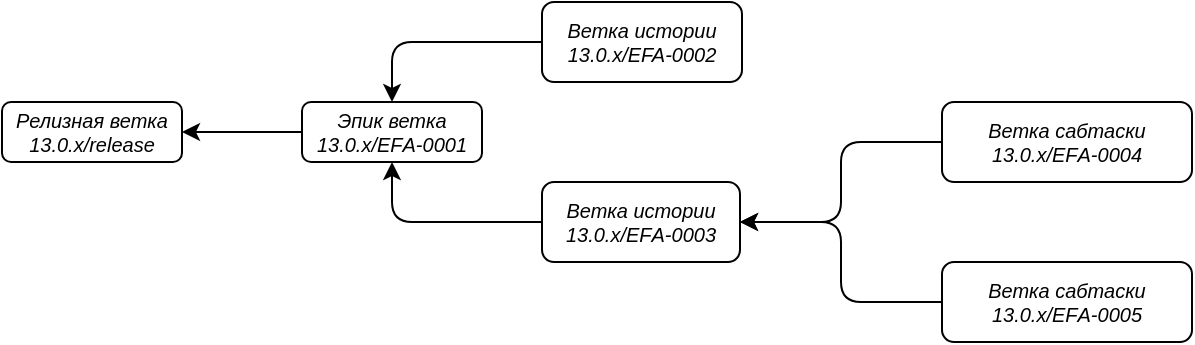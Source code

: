 <mxfile version="21.6.9" type="github">
  <diagram name="Страница — 1" id="NpfIep2WKDjv2zVOJQAw">
    <mxGraphModel dx="784" dy="427" grid="1" gridSize="10" guides="1" tooltips="1" connect="1" arrows="1" fold="1" page="1" pageScale="1" pageWidth="827" pageHeight="1169" math="0" shadow="0">
      <root>
        <mxCell id="0" />
        <mxCell id="1" parent="0" />
        <mxCell id="vS4V1v8YhmdqFipPxjqS-1" value="Релизная ветка 13.0.x/release" style="rounded=1;whiteSpace=wrap;html=1;fontStyle=2;fontSize=10;" parent="1" vertex="1">
          <mxGeometry x="20" y="80" width="90" height="30" as="geometry" />
        </mxCell>
        <mxCell id="vS4V1v8YhmdqFipPxjqS-2" value="Эпик ветка 13.0.x/EFА-0001" style="rounded=1;whiteSpace=wrap;html=1;fontStyle=2;fontSize=10;" parent="1" vertex="1">
          <mxGeometry x="170" y="80" width="90" height="30" as="geometry" />
        </mxCell>
        <mxCell id="vS4V1v8YhmdqFipPxjqS-3" style="edgeStyle=orthogonalEdgeStyle;rounded=1;orthogonalLoop=1;jettySize=auto;html=1;exitX=0;exitY=0.5;exitDx=0;exitDy=0;entryX=0.5;entryY=1;entryDx=0;entryDy=0;fontSize=10;" parent="1" source="vS4V1v8YhmdqFipPxjqS-4" target="vS4V1v8YhmdqFipPxjqS-2" edge="1">
          <mxGeometry relative="1" as="geometry" />
        </mxCell>
        <mxCell id="vS4V1v8YhmdqFipPxjqS-4" value="Ветка истории 13.0.x/EFА-0003" style="rounded=1;whiteSpace=wrap;html=1;fontStyle=2;fontSize=10;" parent="1" vertex="1">
          <mxGeometry x="290" y="120" width="99" height="40" as="geometry" />
        </mxCell>
        <mxCell id="vS4V1v8YhmdqFipPxjqS-5" style="edgeStyle=orthogonalEdgeStyle;rounded=1;orthogonalLoop=1;jettySize=auto;html=1;exitX=0;exitY=0.5;exitDx=0;exitDy=0;entryX=0.5;entryY=0;entryDx=0;entryDy=0;fontSize=10;" parent="1" source="vS4V1v8YhmdqFipPxjqS-6" target="vS4V1v8YhmdqFipPxjqS-2" edge="1">
          <mxGeometry relative="1" as="geometry" />
        </mxCell>
        <mxCell id="vS4V1v8YhmdqFipPxjqS-6" value="Ветка истории 13.0.x/EFA-0002" style="rounded=1;whiteSpace=wrap;html=1;fontStyle=2;fontSize=10;" parent="1" vertex="1">
          <mxGeometry x="290" y="30" width="100" height="40" as="geometry" />
        </mxCell>
        <mxCell id="vS4V1v8YhmdqFipPxjqS-7" style="edgeStyle=orthogonalEdgeStyle;rounded=1;orthogonalLoop=1;jettySize=auto;html=1;exitX=0;exitY=0.5;exitDx=0;exitDy=0;entryX=1;entryY=0.5;entryDx=0;entryDy=0;fontSize=10;" parent="1" source="vS4V1v8YhmdqFipPxjqS-8" target="vS4V1v8YhmdqFipPxjqS-4" edge="1">
          <mxGeometry relative="1" as="geometry" />
        </mxCell>
        <mxCell id="vS4V1v8YhmdqFipPxjqS-8" value="Ветка сабтаски 13.0.x/EFА-0004" style="rounded=1;whiteSpace=wrap;html=1;fontStyle=2;fontSize=10;" parent="1" vertex="1">
          <mxGeometry x="490" y="80" width="125" height="40" as="geometry" />
        </mxCell>
        <mxCell id="vS4V1v8YhmdqFipPxjqS-9" style="edgeStyle=orthogonalEdgeStyle;rounded=1;orthogonalLoop=1;jettySize=auto;html=1;exitX=0;exitY=0.5;exitDx=0;exitDy=0;entryX=1;entryY=0.5;entryDx=0;entryDy=0;fontSize=10;" parent="1" source="vS4V1v8YhmdqFipPxjqS-10" target="vS4V1v8YhmdqFipPxjqS-4" edge="1">
          <mxGeometry relative="1" as="geometry" />
        </mxCell>
        <mxCell id="vS4V1v8YhmdqFipPxjqS-10" value="Ветка сабтаски 13.0.x/EFА-0005" style="rounded=1;whiteSpace=wrap;html=1;fontStyle=2;glass=0;fontSize=10;" parent="1" vertex="1">
          <mxGeometry x="490" y="160" width="125" height="40" as="geometry" />
        </mxCell>
        <mxCell id="vS4V1v8YhmdqFipPxjqS-11" value="" style="endArrow=classic;html=1;rounded=1;entryX=1;entryY=0.5;entryDx=0;entryDy=0;exitX=0;exitY=0.5;exitDx=0;exitDy=0;fontSize=10;" parent="1" source="vS4V1v8YhmdqFipPxjqS-2" target="vS4V1v8YhmdqFipPxjqS-1" edge="1">
          <mxGeometry width="50" height="50" relative="1" as="geometry">
            <mxPoint x="130" y="220" as="sourcePoint" />
            <mxPoint x="180" y="170" as="targetPoint" />
          </mxGeometry>
        </mxCell>
      </root>
    </mxGraphModel>
  </diagram>
</mxfile>
